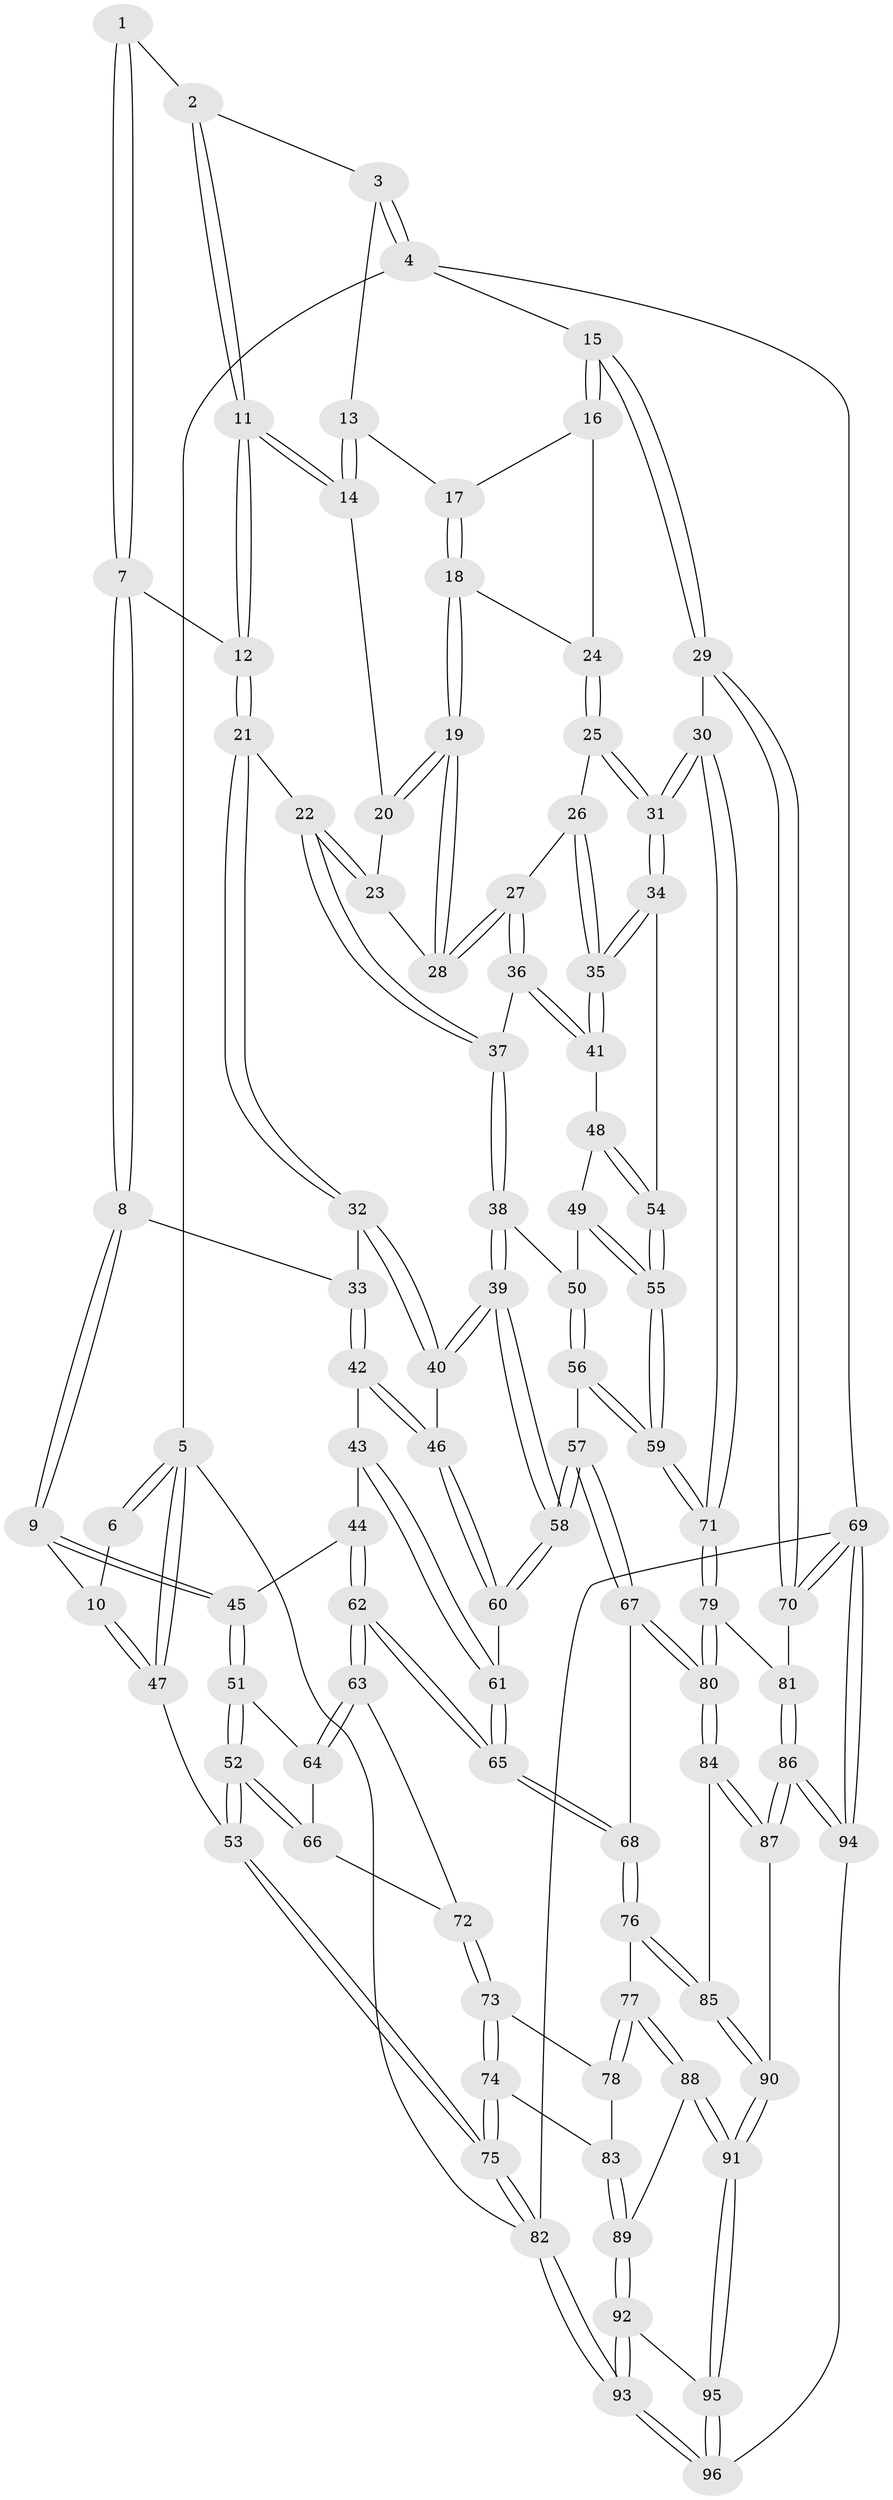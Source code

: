 // Generated by graph-tools (version 1.1) at 2025/03/03/09/25 03:03:21]
// undirected, 96 vertices, 237 edges
graph export_dot {
graph [start="1"]
  node [color=gray90,style=filled];
  1 [pos="+0.28082172824523005+0"];
  2 [pos="+0.4804647677418508+0"];
  3 [pos="+0.8677765020351226+0"];
  4 [pos="+1+0"];
  5 [pos="+0+0"];
  6 [pos="+0.11876365717051436+0"];
  7 [pos="+0.3015382152435448+0"];
  8 [pos="+0.2774577025358673+0.10034366669456403"];
  9 [pos="+0.21309923812097553+0.19961596629039544"];
  10 [pos="+0.08475411380178084+0.19328014628684206"];
  11 [pos="+0.5654633607706402+0.08502402685958522"];
  12 [pos="+0.5466659561155595+0.12643121128732843"];
  13 [pos="+0.8217968998487922+0"];
  14 [pos="+0.8054625289939287+0"];
  15 [pos="+1+0.2400389927790298"];
  16 [pos="+0.9241750556353548+0.15835143440165303"];
  17 [pos="+0.8592577058100852+0"];
  18 [pos="+0.8767852386918852+0.1752684707310749"];
  19 [pos="+0.7923894233018633+0.16944712675199783"];
  20 [pos="+0.7843326693362934+0"];
  21 [pos="+0.5513709956676306+0.1725188300977191"];
  22 [pos="+0.5659762469528292+0.1789943863217295"];
  23 [pos="+0.6385389759610451+0.16419409528899082"];
  24 [pos="+0.8773995657934092+0.1754012612063672"];
  25 [pos="+0.8877418716581468+0.23222098672111455"];
  26 [pos="+0.8214555448568313+0.24830120978092496"];
  27 [pos="+0.7704803633919832+0.22572942963472678"];
  28 [pos="+0.7691697149163248+0.2105451982737508"];
  29 [pos="+1+0.37858627622711005"];
  30 [pos="+1+0.38116910315953423"];
  31 [pos="+1+0.3806069420183925"];
  32 [pos="+0.4977615371203156+0.20333473923681697"];
  33 [pos="+0.48164756766023353+0.2062489337541033"];
  34 [pos="+0.9630519714731709+0.37496990739144204"];
  35 [pos="+0.8913098115880217+0.32565061577204163"];
  36 [pos="+0.7603964241668137+0.24884490398601855"];
  37 [pos="+0.6154398871976974+0.2681625177653143"];
  38 [pos="+0.6171660342116733+0.27900818806501243"];
  39 [pos="+0.5438847657785693+0.3562721701366743"];
  40 [pos="+0.5134791707234129+0.3128616643723172"];
  41 [pos="+0.7554680183675181+0.30140664597876154"];
  42 [pos="+0.4082280676883194+0.2900044163119417"];
  43 [pos="+0.34765310535058414+0.30603779115195406"];
  44 [pos="+0.2884761535339886+0.2994269019978767"];
  45 [pos="+0.23734992998593213+0.2654436453084421"];
  46 [pos="+0.4508671671698572+0.35274516625010754"];
  47 [pos="+0+0.23475928106046398"];
  48 [pos="+0.7544564018025418+0.3043209026135144"];
  49 [pos="+0.6936020731737086+0.32257995809497975"];
  50 [pos="+0.6471793139418934+0.3245138422142819"];
  51 [pos="+0.1794711657685612+0.3699016441265316"];
  52 [pos="+0.04391301357836645+0.4322350754755743"];
  53 [pos="+0+0.4527882954676577"];
  54 [pos="+0.7841185289318883+0.41932664401844233"];
  55 [pos="+0.7241657006055978+0.49060185046830435"];
  56 [pos="+0.6236844131140664+0.4691396177875813"];
  57 [pos="+0.5953520281902773+0.47412488637059663"];
  58 [pos="+0.5443153685251716+0.4323618597935634"];
  59 [pos="+0.723352476942063+0.49172450644425375"];
  60 [pos="+0.46287150078185363+0.4192983618287496"];
  61 [pos="+0.41450543728415284+0.440805286867785"];
  62 [pos="+0.318481550574601+0.47580639404187164"];
  63 [pos="+0.3105947544704696+0.47437380199576584"];
  64 [pos="+0.20913983607115355+0.42432393017622977"];
  65 [pos="+0.3514865873518292+0.5061961623037131"];
  66 [pos="+0.18105470599595427+0.5003201528689507"];
  67 [pos="+0.5635714293066255+0.529374934353506"];
  68 [pos="+0.35987693808158244+0.5987810782022942"];
  69 [pos="+1+1"];
  70 [pos="+1+0.6085882894002765"];
  71 [pos="+0.7834870954957757+0.6081836315297924"];
  72 [pos="+0.1847627451204956+0.5071888444520848"];
  73 [pos="+0.1843283838932293+0.600207167740766"];
  74 [pos="+0+0.6176834773256323"];
  75 [pos="+0+0.590806623381847"];
  76 [pos="+0.3525221324338685+0.6206394217502693"];
  77 [pos="+0.31231552198766144+0.6608662562348508"];
  78 [pos="+0.24157280225686023+0.6296281177591626"];
  79 [pos="+0.7858385727708552+0.6304647525509744"];
  80 [pos="+0.58304933572543+0.6837663165047884"];
  81 [pos="+0.7880770718759513+0.633764710713177"];
  82 [pos="+0+1"];
  83 [pos="+0.09018240307058921+0.7361698591700815"];
  84 [pos="+0.5636627850972531+0.7101595498442193"];
  85 [pos="+0.5632176828995012+0.7103746482678793"];
  86 [pos="+0.8373233522845795+0.8959114584233472"];
  87 [pos="+0.7472096142469408+0.8642109110195657"];
  88 [pos="+0.297706598129909+0.7683117622663761"];
  89 [pos="+0.17243923286901255+0.8182560865292864"];
  90 [pos="+0.48318545858634654+0.8706985552409582"];
  91 [pos="+0.42562033020540996+0.9199495874108615"];
  92 [pos="+0.10219511000905662+0.9334593609031147"];
  93 [pos="+0+1"];
  94 [pos="+1+1"];
  95 [pos="+0.4255043601120137+0.9336431860436482"];
  96 [pos="+0.44002133118725645+1"];
  1 -- 2;
  1 -- 7;
  1 -- 7;
  2 -- 3;
  2 -- 11;
  2 -- 11;
  3 -- 4;
  3 -- 4;
  3 -- 13;
  4 -- 5;
  4 -- 15;
  4 -- 69;
  5 -- 6;
  5 -- 6;
  5 -- 47;
  5 -- 47;
  5 -- 82;
  6 -- 10;
  7 -- 8;
  7 -- 8;
  7 -- 12;
  8 -- 9;
  8 -- 9;
  8 -- 33;
  9 -- 10;
  9 -- 45;
  9 -- 45;
  10 -- 47;
  10 -- 47;
  11 -- 12;
  11 -- 12;
  11 -- 14;
  11 -- 14;
  12 -- 21;
  12 -- 21;
  13 -- 14;
  13 -- 14;
  13 -- 17;
  14 -- 20;
  15 -- 16;
  15 -- 16;
  15 -- 29;
  15 -- 29;
  16 -- 17;
  16 -- 24;
  17 -- 18;
  17 -- 18;
  18 -- 19;
  18 -- 19;
  18 -- 24;
  19 -- 20;
  19 -- 20;
  19 -- 28;
  19 -- 28;
  20 -- 23;
  21 -- 22;
  21 -- 32;
  21 -- 32;
  22 -- 23;
  22 -- 23;
  22 -- 37;
  22 -- 37;
  23 -- 28;
  24 -- 25;
  24 -- 25;
  25 -- 26;
  25 -- 31;
  25 -- 31;
  26 -- 27;
  26 -- 35;
  26 -- 35;
  27 -- 28;
  27 -- 28;
  27 -- 36;
  27 -- 36;
  29 -- 30;
  29 -- 70;
  29 -- 70;
  30 -- 31;
  30 -- 31;
  30 -- 71;
  30 -- 71;
  31 -- 34;
  31 -- 34;
  32 -- 33;
  32 -- 40;
  32 -- 40;
  33 -- 42;
  33 -- 42;
  34 -- 35;
  34 -- 35;
  34 -- 54;
  35 -- 41;
  35 -- 41;
  36 -- 37;
  36 -- 41;
  36 -- 41;
  37 -- 38;
  37 -- 38;
  38 -- 39;
  38 -- 39;
  38 -- 50;
  39 -- 40;
  39 -- 40;
  39 -- 58;
  39 -- 58;
  40 -- 46;
  41 -- 48;
  42 -- 43;
  42 -- 46;
  42 -- 46;
  43 -- 44;
  43 -- 61;
  43 -- 61;
  44 -- 45;
  44 -- 62;
  44 -- 62;
  45 -- 51;
  45 -- 51;
  46 -- 60;
  46 -- 60;
  47 -- 53;
  48 -- 49;
  48 -- 54;
  48 -- 54;
  49 -- 50;
  49 -- 55;
  49 -- 55;
  50 -- 56;
  50 -- 56;
  51 -- 52;
  51 -- 52;
  51 -- 64;
  52 -- 53;
  52 -- 53;
  52 -- 66;
  52 -- 66;
  53 -- 75;
  53 -- 75;
  54 -- 55;
  54 -- 55;
  55 -- 59;
  55 -- 59;
  56 -- 57;
  56 -- 59;
  56 -- 59;
  57 -- 58;
  57 -- 58;
  57 -- 67;
  57 -- 67;
  58 -- 60;
  58 -- 60;
  59 -- 71;
  59 -- 71;
  60 -- 61;
  61 -- 65;
  61 -- 65;
  62 -- 63;
  62 -- 63;
  62 -- 65;
  62 -- 65;
  63 -- 64;
  63 -- 64;
  63 -- 72;
  64 -- 66;
  65 -- 68;
  65 -- 68;
  66 -- 72;
  67 -- 68;
  67 -- 80;
  67 -- 80;
  68 -- 76;
  68 -- 76;
  69 -- 70;
  69 -- 70;
  69 -- 94;
  69 -- 94;
  69 -- 82;
  70 -- 81;
  71 -- 79;
  71 -- 79;
  72 -- 73;
  72 -- 73;
  73 -- 74;
  73 -- 74;
  73 -- 78;
  74 -- 75;
  74 -- 75;
  74 -- 83;
  75 -- 82;
  75 -- 82;
  76 -- 77;
  76 -- 85;
  76 -- 85;
  77 -- 78;
  77 -- 78;
  77 -- 88;
  77 -- 88;
  78 -- 83;
  79 -- 80;
  79 -- 80;
  79 -- 81;
  80 -- 84;
  80 -- 84;
  81 -- 86;
  81 -- 86;
  82 -- 93;
  82 -- 93;
  83 -- 89;
  83 -- 89;
  84 -- 85;
  84 -- 87;
  84 -- 87;
  85 -- 90;
  85 -- 90;
  86 -- 87;
  86 -- 87;
  86 -- 94;
  86 -- 94;
  87 -- 90;
  88 -- 89;
  88 -- 91;
  88 -- 91;
  89 -- 92;
  89 -- 92;
  90 -- 91;
  90 -- 91;
  91 -- 95;
  91 -- 95;
  92 -- 93;
  92 -- 93;
  92 -- 95;
  93 -- 96;
  93 -- 96;
  94 -- 96;
  95 -- 96;
  95 -- 96;
}
